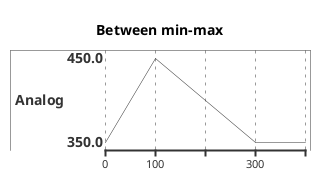 {
  "sha1": "pvqfoxw42llguac8izumrf2ag13geyq",
  "insertion": {
    "when": "2025-10-16T19:14:53.815Z",
    "user": "plantuml@gmail.com"
  }
}
@startuml
title Between min-max
analog "Analog" between 350.0 and 450.0 as A

@0
A is 350

@100
A is 450

@300
A is 350
@enduml

